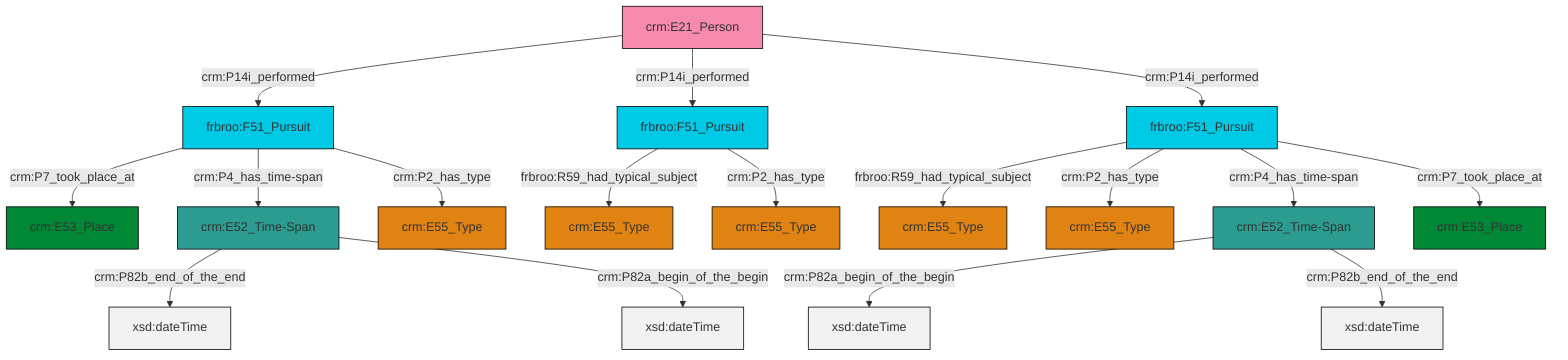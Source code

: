 graph TD
classDef Literal fill:#f2f2f2,stroke:#000000;
classDef CRM_Entity fill:#FFFFFF,stroke:#000000;
classDef Temporal_Entity fill:#00C9E6, stroke:#000000;
classDef Type fill:#E18312, stroke:#000000;
classDef Time-Span fill:#2C9C91, stroke:#000000;
classDef Appellation fill:#FFEB7F, stroke:#000000;
classDef Place fill:#008836, stroke:#000000;
classDef Persistent_Item fill:#B266B2, stroke:#000000;
classDef Conceptual_Object fill:#FFD700, stroke:#000000;
classDef Physical_Thing fill:#D2B48C, stroke:#000000;
classDef Actor fill:#f58aad, stroke:#000000;
classDef PC_Classes fill:#4ce600, stroke:#000000;
classDef Multi fill:#cccccc,stroke:#000000;

0["frbroo:F51_Pursuit"]:::Temporal_Entity -->|frbroo:R59_had_typical_subject| 2["crm:E55_Type"]:::Type
8["frbroo:F51_Pursuit"]:::Temporal_Entity -->|crm:P7_took_place_at| 9["crm:E53_Place"]:::Place
3["frbroo:F51_Pursuit"]:::Temporal_Entity -->|frbroo:R59_had_typical_subject| 15["crm:E55_Type"]:::Type
8["frbroo:F51_Pursuit"]:::Temporal_Entity -->|crm:P4_has_time-span| 16["crm:E52_Time-Span"]:::Time-Span
16["crm:E52_Time-Span"]:::Time-Span -->|crm:P82b_end_of_the_end| 20[xsd:dateTime]:::Literal
16["crm:E52_Time-Span"]:::Time-Span -->|crm:P82a_begin_of_the_begin| 21[xsd:dateTime]:::Literal
0["frbroo:F51_Pursuit"]:::Temporal_Entity -->|crm:P2_has_type| 10["crm:E55_Type"]:::Type
0["frbroo:F51_Pursuit"]:::Temporal_Entity -->|crm:P4_has_time-span| 6["crm:E52_Time-Span"]:::Time-Span
13["crm:E21_Person"]:::Actor -->|crm:P14i_performed| 8["frbroo:F51_Pursuit"]:::Temporal_Entity
8["frbroo:F51_Pursuit"]:::Temporal_Entity -->|crm:P2_has_type| 28["crm:E55_Type"]:::Type
0["frbroo:F51_Pursuit"]:::Temporal_Entity -->|crm:P7_took_place_at| 18["crm:E53_Place"]:::Place
3["frbroo:F51_Pursuit"]:::Temporal_Entity -->|crm:P2_has_type| 24["crm:E55_Type"]:::Type
13["crm:E21_Person"]:::Actor -->|crm:P14i_performed| 3["frbroo:F51_Pursuit"]:::Temporal_Entity
13["crm:E21_Person"]:::Actor -->|crm:P14i_performed| 0["frbroo:F51_Pursuit"]:::Temporal_Entity
6["crm:E52_Time-Span"]:::Time-Span -->|crm:P82a_begin_of_the_begin| 31[xsd:dateTime]:::Literal
6["crm:E52_Time-Span"]:::Time-Span -->|crm:P82b_end_of_the_end| 32[xsd:dateTime]:::Literal